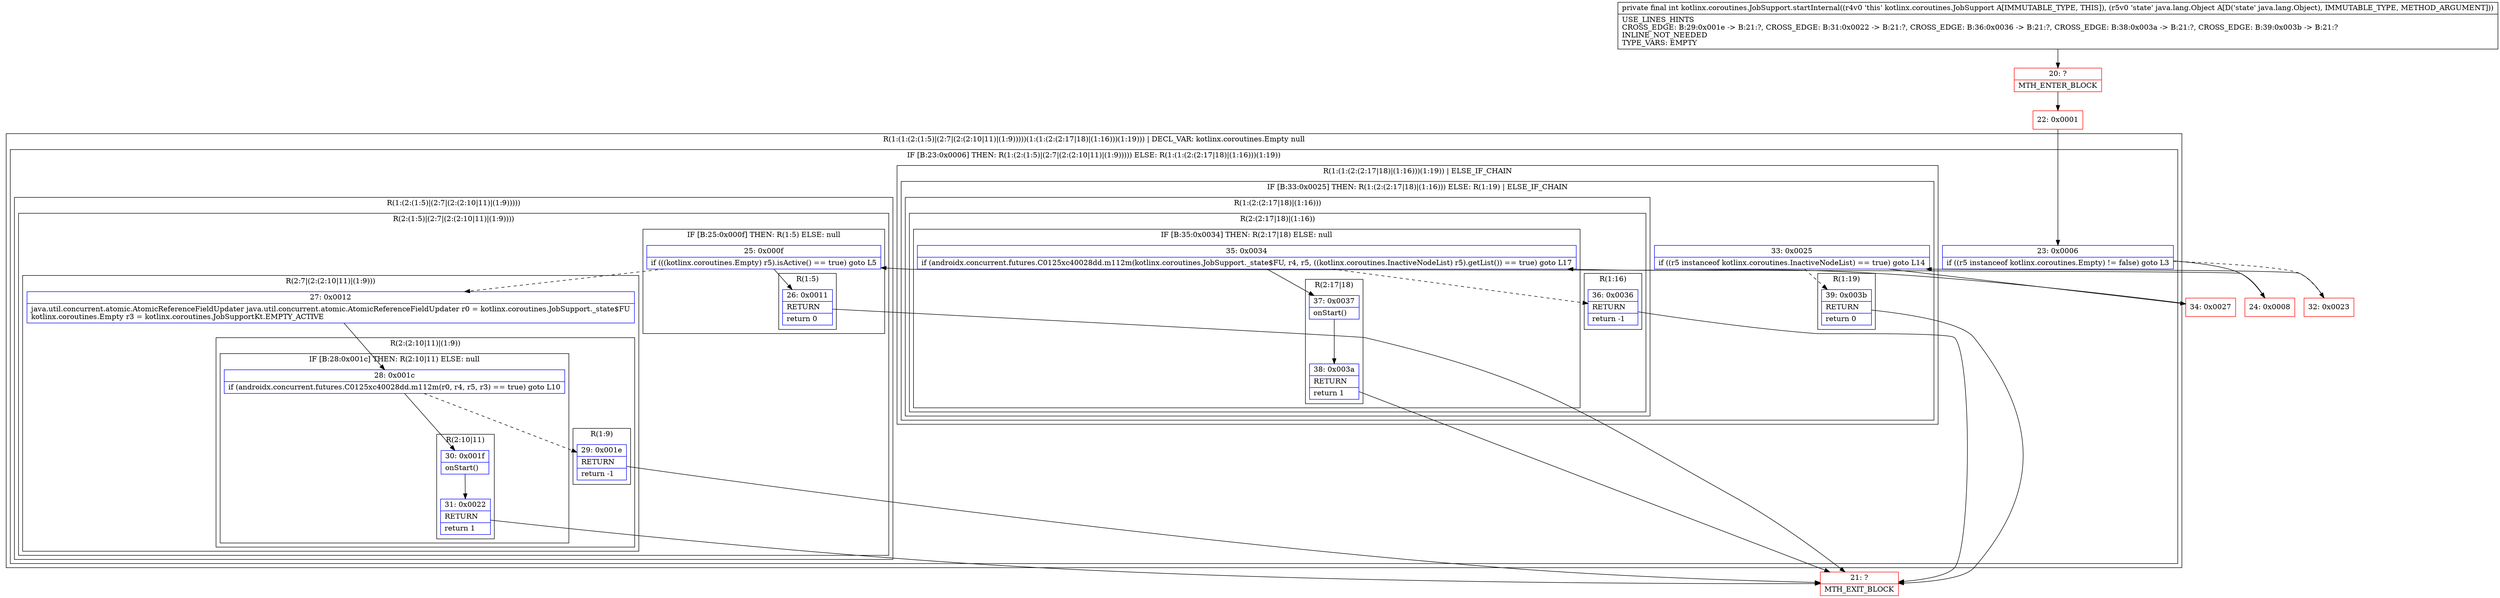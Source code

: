 digraph "CFG forkotlinx.coroutines.JobSupport.startInternal(Ljava\/lang\/Object;)I" {
subgraph cluster_Region_886715576 {
label = "R(1:(1:(2:(1:5)|(2:7|(2:(2:10|11)|(1:9)))))(1:(1:(2:(2:17|18)|(1:16)))(1:19))) | DECL_VAR: kotlinx.coroutines.Empty null\l";
node [shape=record,color=blue];
subgraph cluster_IfRegion_1987661949 {
label = "IF [B:23:0x0006] THEN: R(1:(2:(1:5)|(2:7|(2:(2:10|11)|(1:9))))) ELSE: R(1:(1:(2:(2:17|18)|(1:16)))(1:19))";
node [shape=record,color=blue];
Node_23 [shape=record,label="{23\:\ 0x0006|if ((r5 instanceof kotlinx.coroutines.Empty) != false) goto L3\l}"];
subgraph cluster_Region_1448744326 {
label = "R(1:(2:(1:5)|(2:7|(2:(2:10|11)|(1:9)))))";
node [shape=record,color=blue];
subgraph cluster_Region_1463656054 {
label = "R(2:(1:5)|(2:7|(2:(2:10|11)|(1:9))))";
node [shape=record,color=blue];
subgraph cluster_IfRegion_841420765 {
label = "IF [B:25:0x000f] THEN: R(1:5) ELSE: null";
node [shape=record,color=blue];
Node_25 [shape=record,label="{25\:\ 0x000f|if (((kotlinx.coroutines.Empty) r5).isActive() == true) goto L5\l}"];
subgraph cluster_Region_241261404 {
label = "R(1:5)";
node [shape=record,color=blue];
Node_26 [shape=record,label="{26\:\ 0x0011|RETURN\l|return 0\l}"];
}
}
subgraph cluster_Region_701315420 {
label = "R(2:7|(2:(2:10|11)|(1:9)))";
node [shape=record,color=blue];
Node_27 [shape=record,label="{27\:\ 0x0012|java.util.concurrent.atomic.AtomicReferenceFieldUpdater java.util.concurrent.atomic.AtomicReferenceFieldUpdater r0 = kotlinx.coroutines.JobSupport._state$FU\lkotlinx.coroutines.Empty r3 = kotlinx.coroutines.JobSupportKt.EMPTY_ACTIVE\l}"];
subgraph cluster_Region_135366963 {
label = "R(2:(2:10|11)|(1:9))";
node [shape=record,color=blue];
subgraph cluster_IfRegion_662365802 {
label = "IF [B:28:0x001c] THEN: R(2:10|11) ELSE: null";
node [shape=record,color=blue];
Node_28 [shape=record,label="{28\:\ 0x001c|if (androidx.concurrent.futures.C0125xc40028dd.m112m(r0, r4, r5, r3) == true) goto L10\l}"];
subgraph cluster_Region_870611049 {
label = "R(2:10|11)";
node [shape=record,color=blue];
Node_30 [shape=record,label="{30\:\ 0x001f|onStart()\l}"];
Node_31 [shape=record,label="{31\:\ 0x0022|RETURN\l|return 1\l}"];
}
}
subgraph cluster_Region_959959087 {
label = "R(1:9)";
node [shape=record,color=blue];
Node_29 [shape=record,label="{29\:\ 0x001e|RETURN\l|return \-1\l}"];
}
}
}
}
}
subgraph cluster_Region_1032378350 {
label = "R(1:(1:(2:(2:17|18)|(1:16)))(1:19)) | ELSE_IF_CHAIN\l";
node [shape=record,color=blue];
subgraph cluster_IfRegion_970234237 {
label = "IF [B:33:0x0025] THEN: R(1:(2:(2:17|18)|(1:16))) ELSE: R(1:19) | ELSE_IF_CHAIN\l";
node [shape=record,color=blue];
Node_33 [shape=record,label="{33\:\ 0x0025|if ((r5 instanceof kotlinx.coroutines.InactiveNodeList) == true) goto L14\l}"];
subgraph cluster_Region_694389022 {
label = "R(1:(2:(2:17|18)|(1:16)))";
node [shape=record,color=blue];
subgraph cluster_Region_777159349 {
label = "R(2:(2:17|18)|(1:16))";
node [shape=record,color=blue];
subgraph cluster_IfRegion_1428035382 {
label = "IF [B:35:0x0034] THEN: R(2:17|18) ELSE: null";
node [shape=record,color=blue];
Node_35 [shape=record,label="{35\:\ 0x0034|if (androidx.concurrent.futures.C0125xc40028dd.m112m(kotlinx.coroutines.JobSupport._state$FU, r4, r5, ((kotlinx.coroutines.InactiveNodeList) r5).getList()) == true) goto L17\l}"];
subgraph cluster_Region_1218212761 {
label = "R(2:17|18)";
node [shape=record,color=blue];
Node_37 [shape=record,label="{37\:\ 0x0037|onStart()\l}"];
Node_38 [shape=record,label="{38\:\ 0x003a|RETURN\l|return 1\l}"];
}
}
subgraph cluster_Region_2097297645 {
label = "R(1:16)";
node [shape=record,color=blue];
Node_36 [shape=record,label="{36\:\ 0x0036|RETURN\l|return \-1\l}"];
}
}
}
subgraph cluster_Region_1207917266 {
label = "R(1:19)";
node [shape=record,color=blue];
Node_39 [shape=record,label="{39\:\ 0x003b|RETURN\l|return 0\l}"];
}
}
}
}
}
Node_20 [shape=record,color=red,label="{20\:\ ?|MTH_ENTER_BLOCK\l}"];
Node_22 [shape=record,color=red,label="{22\:\ 0x0001}"];
Node_24 [shape=record,color=red,label="{24\:\ 0x0008}"];
Node_21 [shape=record,color=red,label="{21\:\ ?|MTH_EXIT_BLOCK\l}"];
Node_32 [shape=record,color=red,label="{32\:\ 0x0023}"];
Node_34 [shape=record,color=red,label="{34\:\ 0x0027}"];
MethodNode[shape=record,label="{private final int kotlinx.coroutines.JobSupport.startInternal((r4v0 'this' kotlinx.coroutines.JobSupport A[IMMUTABLE_TYPE, THIS]), (r5v0 'state' java.lang.Object A[D('state' java.lang.Object), IMMUTABLE_TYPE, METHOD_ARGUMENT]))  | USE_LINES_HINTS\lCROSS_EDGE: B:29:0x001e \-\> B:21:?, CROSS_EDGE: B:31:0x0022 \-\> B:21:?, CROSS_EDGE: B:36:0x0036 \-\> B:21:?, CROSS_EDGE: B:38:0x003a \-\> B:21:?, CROSS_EDGE: B:39:0x003b \-\> B:21:?\lINLINE_NOT_NEEDED\lTYPE_VARS: EMPTY\l}"];
MethodNode -> Node_20;Node_23 -> Node_24;
Node_23 -> Node_32[style=dashed];
Node_25 -> Node_26;
Node_25 -> Node_27[style=dashed];
Node_26 -> Node_21;
Node_27 -> Node_28;
Node_28 -> Node_29[style=dashed];
Node_28 -> Node_30;
Node_30 -> Node_31;
Node_31 -> Node_21;
Node_29 -> Node_21;
Node_33 -> Node_34;
Node_33 -> Node_39[style=dashed];
Node_35 -> Node_36[style=dashed];
Node_35 -> Node_37;
Node_37 -> Node_38;
Node_38 -> Node_21;
Node_36 -> Node_21;
Node_39 -> Node_21;
Node_20 -> Node_22;
Node_22 -> Node_23;
Node_24 -> Node_25;
Node_32 -> Node_33;
Node_34 -> Node_35;
}

